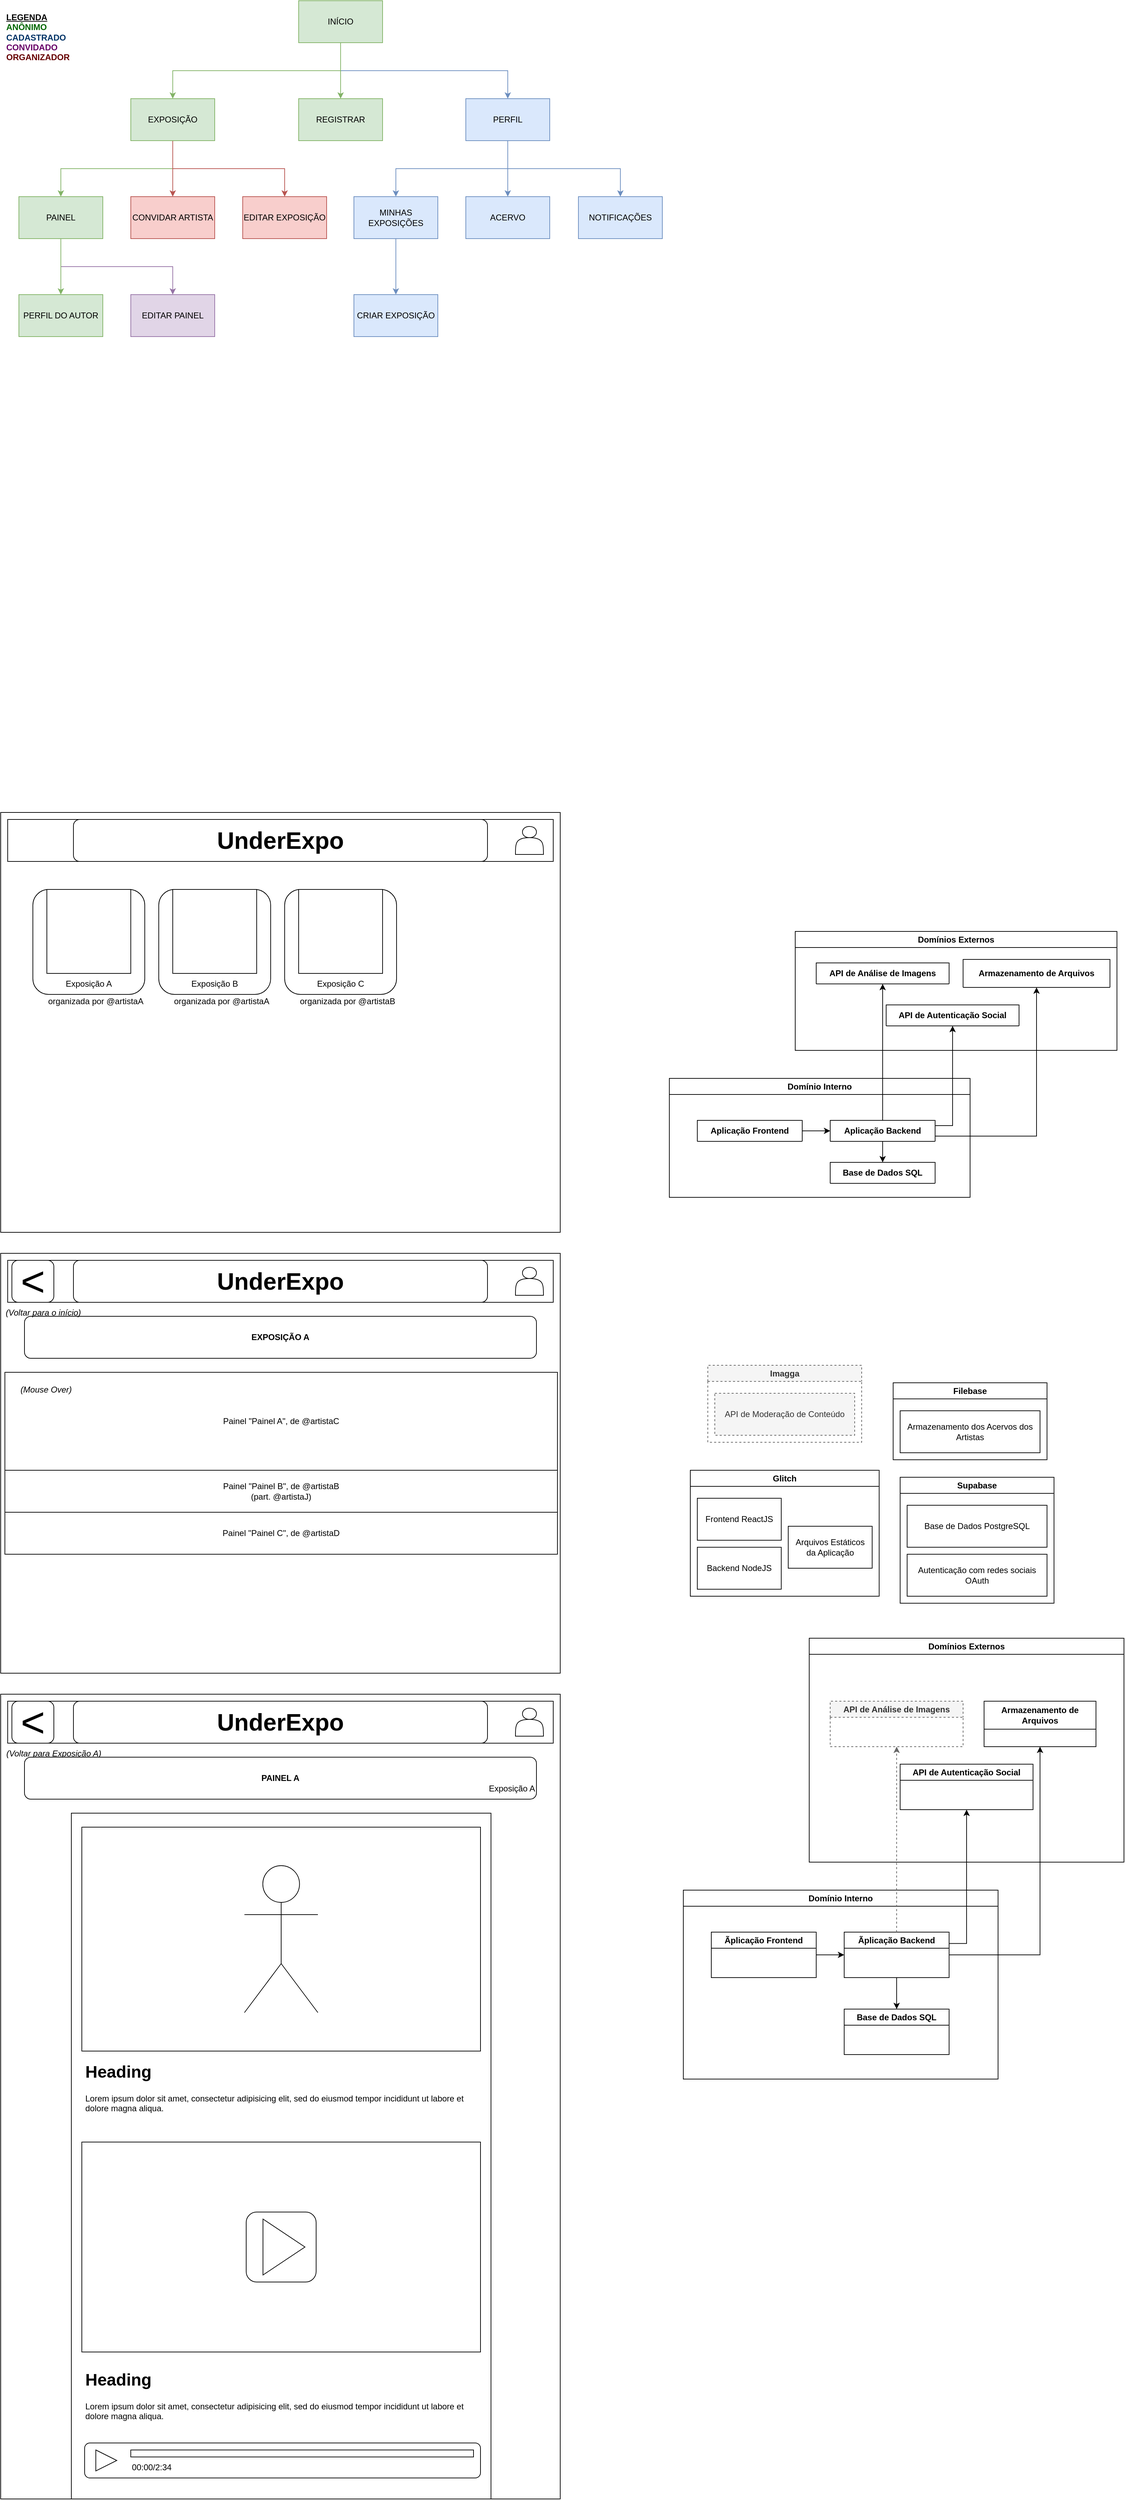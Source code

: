 <mxfile version="21.6.8" type="github">
  <diagram name="Página-1" id="jZxrRITYODzHujeGRhK7">
    <mxGraphModel dx="1393" dy="1935" grid="1" gridSize="10" guides="1" tooltips="1" connect="1" arrows="1" fold="1" page="1" pageScale="1" pageWidth="827" pageHeight="1169" math="0" shadow="0">
      <root>
        <mxCell id="0" />
        <mxCell id="1" parent="0" />
        <mxCell id="nsG4SFN4w8CyHGUnCmbV-1" value="" style="rounded=0;whiteSpace=wrap;html=1;" parent="1" vertex="1">
          <mxGeometry x="14" y="20" width="800" height="600" as="geometry" />
        </mxCell>
        <mxCell id="nsG4SFN4w8CyHGUnCmbV-2" value="" style="rounded=0;whiteSpace=wrap;html=1;" parent="1" vertex="1">
          <mxGeometry x="24" y="30" width="780" height="60" as="geometry" />
        </mxCell>
        <mxCell id="nsG4SFN4w8CyHGUnCmbV-3" value="" style="shape=actor;whiteSpace=wrap;html=1;" parent="1" vertex="1">
          <mxGeometry x="750" y="40" width="40" height="40" as="geometry" />
        </mxCell>
        <mxCell id="nsG4SFN4w8CyHGUnCmbV-12" value="" style="group" parent="1" vertex="1" connectable="0">
          <mxGeometry x="60" y="130" width="160" height="170" as="geometry" />
        </mxCell>
        <mxCell id="nsG4SFN4w8CyHGUnCmbV-4" value="" style="rounded=1;whiteSpace=wrap;html=1;" parent="nsG4SFN4w8CyHGUnCmbV-12" vertex="1">
          <mxGeometry width="160" height="150" as="geometry" />
        </mxCell>
        <mxCell id="nsG4SFN4w8CyHGUnCmbV-5" value="" style="whiteSpace=wrap;html=1;aspect=fixed;" parent="nsG4SFN4w8CyHGUnCmbV-12" vertex="1">
          <mxGeometry x="20" width="120" height="120" as="geometry" />
        </mxCell>
        <mxCell id="nsG4SFN4w8CyHGUnCmbV-6" value="Exposição A" style="text;html=1;strokeColor=none;fillColor=none;align=center;verticalAlign=middle;whiteSpace=wrap;rounded=0;" parent="nsG4SFN4w8CyHGUnCmbV-12" vertex="1">
          <mxGeometry x="20" y="120" width="120" height="30" as="geometry" />
        </mxCell>
        <mxCell id="nsG4SFN4w8CyHGUnCmbV-7" value="organizada por @artistaA" style="text;html=1;strokeColor=none;fillColor=none;align=center;verticalAlign=middle;whiteSpace=wrap;rounded=0;" parent="nsG4SFN4w8CyHGUnCmbV-12" vertex="1">
          <mxGeometry x="20" y="150" width="140" height="20" as="geometry" />
        </mxCell>
        <mxCell id="nsG4SFN4w8CyHGUnCmbV-13" value="" style="group" parent="1" vertex="1" connectable="0">
          <mxGeometry x="240" y="130" width="160" height="170" as="geometry" />
        </mxCell>
        <mxCell id="nsG4SFN4w8CyHGUnCmbV-14" value="" style="rounded=1;whiteSpace=wrap;html=1;" parent="nsG4SFN4w8CyHGUnCmbV-13" vertex="1">
          <mxGeometry width="160" height="150" as="geometry" />
        </mxCell>
        <mxCell id="nsG4SFN4w8CyHGUnCmbV-15" value="" style="whiteSpace=wrap;html=1;aspect=fixed;" parent="nsG4SFN4w8CyHGUnCmbV-13" vertex="1">
          <mxGeometry x="20" width="120" height="120" as="geometry" />
        </mxCell>
        <mxCell id="nsG4SFN4w8CyHGUnCmbV-16" value="Exposição B" style="text;html=1;strokeColor=none;fillColor=none;align=center;verticalAlign=middle;whiteSpace=wrap;rounded=0;" parent="nsG4SFN4w8CyHGUnCmbV-13" vertex="1">
          <mxGeometry x="20" y="120" width="120" height="30" as="geometry" />
        </mxCell>
        <mxCell id="nsG4SFN4w8CyHGUnCmbV-17" value="organizada por @artistaA" style="text;html=1;strokeColor=none;fillColor=none;align=center;verticalAlign=middle;whiteSpace=wrap;rounded=0;" parent="nsG4SFN4w8CyHGUnCmbV-13" vertex="1">
          <mxGeometry x="20" y="150" width="140" height="20" as="geometry" />
        </mxCell>
        <mxCell id="nsG4SFN4w8CyHGUnCmbV-18" value="" style="group" parent="1" vertex="1" connectable="0">
          <mxGeometry x="420" y="130" width="160" height="170" as="geometry" />
        </mxCell>
        <mxCell id="nsG4SFN4w8CyHGUnCmbV-19" value="" style="rounded=1;whiteSpace=wrap;html=1;" parent="nsG4SFN4w8CyHGUnCmbV-18" vertex="1">
          <mxGeometry width="160" height="150" as="geometry" />
        </mxCell>
        <mxCell id="nsG4SFN4w8CyHGUnCmbV-20" value="" style="whiteSpace=wrap;html=1;aspect=fixed;" parent="nsG4SFN4w8CyHGUnCmbV-18" vertex="1">
          <mxGeometry x="20" width="120" height="120" as="geometry" />
        </mxCell>
        <mxCell id="nsG4SFN4w8CyHGUnCmbV-21" value="Exposição C" style="text;html=1;strokeColor=none;fillColor=none;align=center;verticalAlign=middle;whiteSpace=wrap;rounded=0;" parent="nsG4SFN4w8CyHGUnCmbV-18" vertex="1">
          <mxGeometry x="20" y="120" width="120" height="30" as="geometry" />
        </mxCell>
        <mxCell id="nsG4SFN4w8CyHGUnCmbV-22" value="organizada por @artistaB" style="text;html=1;strokeColor=none;fillColor=none;align=center;verticalAlign=middle;whiteSpace=wrap;rounded=0;" parent="nsG4SFN4w8CyHGUnCmbV-18" vertex="1">
          <mxGeometry x="20" y="150" width="140" height="20" as="geometry" />
        </mxCell>
        <mxCell id="nsG4SFN4w8CyHGUnCmbV-23" value="" style="rounded=0;whiteSpace=wrap;html=1;" parent="1" vertex="1">
          <mxGeometry x="14" y="650" width="800" height="600" as="geometry" />
        </mxCell>
        <mxCell id="nsG4SFN4w8CyHGUnCmbV-24" value="" style="rounded=0;whiteSpace=wrap;html=1;" parent="1" vertex="1">
          <mxGeometry x="24" y="660" width="780" height="60" as="geometry" />
        </mxCell>
        <mxCell id="nsG4SFN4w8CyHGUnCmbV-25" value="" style="shape=actor;whiteSpace=wrap;html=1;" parent="1" vertex="1">
          <mxGeometry x="750" y="670" width="40" height="40" as="geometry" />
        </mxCell>
        <mxCell id="nsG4SFN4w8CyHGUnCmbV-41" value="Painel &quot;Painel A&quot;, de @artistaC" style="rounded=0;whiteSpace=wrap;html=1;" parent="1" vertex="1">
          <mxGeometry x="20" y="820" width="790" height="140" as="geometry" />
        </mxCell>
        <mxCell id="nsG4SFN4w8CyHGUnCmbV-42" value="Painel &quot;Painel B&quot;, de @artistaB&lt;br&gt;(part. @artistaJ)" style="rounded=0;whiteSpace=wrap;html=1;" parent="1" vertex="1">
          <mxGeometry x="20" y="960" width="790" height="60" as="geometry" />
        </mxCell>
        <mxCell id="nsG4SFN4w8CyHGUnCmbV-43" value="Painel &quot;Painel C&quot;, de @artistaD" style="rounded=0;whiteSpace=wrap;html=1;" parent="1" vertex="1">
          <mxGeometry x="20" y="1020" width="790" height="60" as="geometry" />
        </mxCell>
        <mxCell id="YdURDwBkvDnr7bcNllAU-1" value="(Mouse Over)" style="text;html=1;strokeColor=none;fillColor=none;align=center;verticalAlign=middle;whiteSpace=wrap;rounded=0;fontStyle=2" parent="1" vertex="1">
          <mxGeometry x="24" y="830" width="110" height="30" as="geometry" />
        </mxCell>
        <mxCell id="YdURDwBkvDnr7bcNllAU-2" value="" style="rounded=0;whiteSpace=wrap;html=1;" parent="1" vertex="1">
          <mxGeometry x="14" y="1280" width="800" height="1150" as="geometry" />
        </mxCell>
        <mxCell id="YdURDwBkvDnr7bcNllAU-3" value="" style="rounded=0;whiteSpace=wrap;html=1;" parent="1" vertex="1">
          <mxGeometry x="24" y="1290" width="780" height="60" as="geometry" />
        </mxCell>
        <mxCell id="YdURDwBkvDnr7bcNllAU-4" value="" style="shape=actor;whiteSpace=wrap;html=1;" parent="1" vertex="1">
          <mxGeometry x="750" y="1300" width="40" height="40" as="geometry" />
        </mxCell>
        <mxCell id="YdURDwBkvDnr7bcNllAU-5" value="" style="rounded=0;whiteSpace=wrap;html=1;" parent="1" vertex="1">
          <mxGeometry x="115" y="1450" width="600" height="980" as="geometry" />
        </mxCell>
        <mxCell id="YdURDwBkvDnr7bcNllAU-9" value="&amp;lt;" style="rounded=1;whiteSpace=wrap;html=1;fontSize=60;fontStyle=0" parent="1" vertex="1">
          <mxGeometry x="30" y="660" width="60" height="60" as="geometry" />
        </mxCell>
        <mxCell id="YdURDwBkvDnr7bcNllAU-11" value="EXPOSIÇÃO A" style="rounded=1;whiteSpace=wrap;html=1;fontStyle=1" parent="1" vertex="1">
          <mxGeometry x="48" y="740" width="732" height="60" as="geometry" />
        </mxCell>
        <mxCell id="YdURDwBkvDnr7bcNllAU-12" value="UnderExpo" style="rounded=1;whiteSpace=wrap;html=1;fontSize=34;fontStyle=1" parent="1" vertex="1">
          <mxGeometry x="118" y="30" width="592" height="60" as="geometry" />
        </mxCell>
        <mxCell id="YdURDwBkvDnr7bcNllAU-13" value="UnderExpo" style="rounded=1;whiteSpace=wrap;html=1;fontSize=34;fontStyle=1" parent="1" vertex="1">
          <mxGeometry x="118" y="660" width="592" height="60" as="geometry" />
        </mxCell>
        <mxCell id="YdURDwBkvDnr7bcNllAU-10" value="(Voltar para o início)" style="text;html=1;strokeColor=none;fillColor=none;align=center;verticalAlign=middle;whiteSpace=wrap;rounded=0;fontStyle=2" parent="1" vertex="1">
          <mxGeometry x="20" y="720" width="110" height="30" as="geometry" />
        </mxCell>
        <mxCell id="YdURDwBkvDnr7bcNllAU-14" value="&amp;lt;" style="rounded=1;whiteSpace=wrap;html=1;fontSize=60;fontStyle=0" parent="1" vertex="1">
          <mxGeometry x="30" y="1290" width="60" height="60" as="geometry" />
        </mxCell>
        <mxCell id="YdURDwBkvDnr7bcNllAU-15" value="(Voltar para Exposição A)" style="text;html=1;strokeColor=none;fillColor=none;align=center;verticalAlign=middle;whiteSpace=wrap;rounded=0;fontStyle=2" parent="1" vertex="1">
          <mxGeometry x="20" y="1350" width="140" height="30" as="geometry" />
        </mxCell>
        <mxCell id="YdURDwBkvDnr7bcNllAU-16" value="UnderExpo" style="rounded=1;whiteSpace=wrap;html=1;fontSize=34;fontStyle=1" parent="1" vertex="1">
          <mxGeometry x="118" y="1290" width="592" height="60" as="geometry" />
        </mxCell>
        <mxCell id="YdURDwBkvDnr7bcNllAU-17" value="&lt;b&gt;PAINEL A&lt;/b&gt;" style="rounded=1;whiteSpace=wrap;html=1;" parent="1" vertex="1">
          <mxGeometry x="48" y="1370" width="732" height="60" as="geometry" />
        </mxCell>
        <mxCell id="YdURDwBkvDnr7bcNllAU-18" value="Exposição A" style="text;html=1;strokeColor=none;fillColor=none;align=center;verticalAlign=middle;whiteSpace=wrap;rounded=0;" parent="1" vertex="1">
          <mxGeometry x="710" y="1400" width="70" height="30" as="geometry" />
        </mxCell>
        <mxCell id="YdURDwBkvDnr7bcNllAU-19" value="" style="rounded=0;whiteSpace=wrap;html=1;" parent="1" vertex="1">
          <mxGeometry x="130" y="1470" width="570" height="320" as="geometry" />
        </mxCell>
        <mxCell id="YdURDwBkvDnr7bcNllAU-22" value="&lt;h1&gt;Heading&lt;/h1&gt;&lt;p&gt;Lorem ipsum dolor sit amet, consectetur adipisicing elit, sed do eiusmod tempor incididunt ut labore et dolore magna aliqua.&lt;/p&gt;" style="text;html=1;strokeColor=none;fillColor=none;spacing=5;spacingTop=-20;whiteSpace=wrap;overflow=hidden;rounded=0;" parent="1" vertex="1">
          <mxGeometry x="130" y="1800" width="570" height="90" as="geometry" />
        </mxCell>
        <mxCell id="YdURDwBkvDnr7bcNllAU-23" value="" style="shape=umlActor;verticalLabelPosition=bottom;verticalAlign=top;html=1;outlineConnect=0;" parent="1" vertex="1">
          <mxGeometry x="362.5" y="1525" width="105" height="210" as="geometry" />
        </mxCell>
        <mxCell id="YdURDwBkvDnr7bcNllAU-26" value="" style="rounded=0;whiteSpace=wrap;html=1;" parent="1" vertex="1">
          <mxGeometry x="130" y="1920" width="570" height="300" as="geometry" />
        </mxCell>
        <mxCell id="YdURDwBkvDnr7bcNllAU-28" value="" style="rounded=1;whiteSpace=wrap;html=1;" parent="1" vertex="1">
          <mxGeometry x="365" y="2020" width="100" height="100" as="geometry" />
        </mxCell>
        <mxCell id="YdURDwBkvDnr7bcNllAU-27" value="" style="triangle;whiteSpace=wrap;html=1;" parent="1" vertex="1">
          <mxGeometry x="389" y="2030" width="60" height="80" as="geometry" />
        </mxCell>
        <mxCell id="eiwopz54YtpzqFGHvRDo-4" value="Domínio Interno" style="swimlane;whiteSpace=wrap;html=1;" parent="1" vertex="1">
          <mxGeometry x="970" y="400" width="430" height="170" as="geometry">
            <mxRectangle x="970" y="220" width="130" height="30" as="alternateBounds" />
          </mxGeometry>
        </mxCell>
        <mxCell id="eiwopz54YtpzqFGHvRDo-2" value="Aplicação Backend" style="swimlane;whiteSpace=wrap;html=1;startSize=30;" parent="eiwopz54YtpzqFGHvRDo-4" vertex="1" collapsed="1">
          <mxGeometry x="230" y="60" width="150" height="30" as="geometry">
            <mxRectangle x="230" y="60" width="150" height="65" as="alternateBounds" />
          </mxGeometry>
        </mxCell>
        <mxCell id="eiwopz54YtpzqFGHvRDo-5" value="Base de Dados SQL" style="swimlane;whiteSpace=wrap;html=1;startSize=30;" parent="eiwopz54YtpzqFGHvRDo-4" vertex="1" collapsed="1">
          <mxGeometry x="230" y="120" width="150" height="30" as="geometry">
            <mxRectangle x="230" y="170" width="150" height="65" as="alternateBounds" />
          </mxGeometry>
        </mxCell>
        <mxCell id="eiwopz54YtpzqFGHvRDo-6" value="" style="edgeStyle=orthogonalEdgeStyle;rounded=0;orthogonalLoop=1;jettySize=auto;html=1;entryX=0.5;entryY=0;entryDx=0;entryDy=0;exitX=0.5;exitY=1;exitDx=0;exitDy=0;" parent="eiwopz54YtpzqFGHvRDo-4" source="eiwopz54YtpzqFGHvRDo-2" target="eiwopz54YtpzqFGHvRDo-5" edge="1">
          <mxGeometry relative="1" as="geometry" />
        </mxCell>
        <mxCell id="eiwopz54YtpzqFGHvRDo-1" value="Aplicação Frontend" style="swimlane;whiteSpace=wrap;html=1;startSize=30;" parent="eiwopz54YtpzqFGHvRDo-4" vertex="1" collapsed="1">
          <mxGeometry x="40" y="60" width="150" height="30" as="geometry">
            <mxRectangle x="40" y="60" width="150" height="65" as="alternateBounds" />
          </mxGeometry>
        </mxCell>
        <mxCell id="eiwopz54YtpzqFGHvRDo-3" value="" style="edgeStyle=orthogonalEdgeStyle;rounded=0;orthogonalLoop=1;jettySize=auto;html=1;" parent="eiwopz54YtpzqFGHvRDo-4" source="eiwopz54YtpzqFGHvRDo-1" target="eiwopz54YtpzqFGHvRDo-2" edge="1">
          <mxGeometry relative="1" as="geometry" />
        </mxCell>
        <mxCell id="eiwopz54YtpzqFGHvRDo-9" value="" style="edgeStyle=orthogonalEdgeStyle;rounded=0;orthogonalLoop=1;jettySize=auto;html=1;exitX=1;exitY=0.75;exitDx=0;exitDy=0;" parent="1" source="eiwopz54YtpzqFGHvRDo-2" target="eiwopz54YtpzqFGHvRDo-8" edge="1">
          <mxGeometry relative="1" as="geometry" />
        </mxCell>
        <mxCell id="eiwopz54YtpzqFGHvRDo-12" value="" style="edgeStyle=orthogonalEdgeStyle;rounded=0;orthogonalLoop=1;jettySize=auto;html=1;" parent="1" source="eiwopz54YtpzqFGHvRDo-2" target="eiwopz54YtpzqFGHvRDo-11" edge="1">
          <mxGeometry relative="1" as="geometry" />
        </mxCell>
        <mxCell id="eiwopz54YtpzqFGHvRDo-13" value="Domínios Externos" style="swimlane;whiteSpace=wrap;html=1;" parent="1" vertex="1">
          <mxGeometry x="1150" y="190" width="460" height="170" as="geometry">
            <mxRectangle x="1150" width="150" height="30" as="alternateBounds" />
          </mxGeometry>
        </mxCell>
        <mxCell id="eiwopz54YtpzqFGHvRDo-8" value="Armazenamento de Arquivos" style="swimlane;whiteSpace=wrap;html=1;startSize=40;" parent="eiwopz54YtpzqFGHvRDo-13" vertex="1" collapsed="1">
          <mxGeometry x="240" y="40" width="210" height="40" as="geometry">
            <mxRectangle x="250" y="90" width="160" height="65" as="alternateBounds" />
          </mxGeometry>
        </mxCell>
        <mxCell id="eiwopz54YtpzqFGHvRDo-11" value="API de Análise de Imagens" style="swimlane;whiteSpace=wrap;html=1;startSize=30;" parent="eiwopz54YtpzqFGHvRDo-13" vertex="1" collapsed="1">
          <mxGeometry x="30" y="45" width="190" height="30" as="geometry">
            <mxRectangle x="30" y="90" width="190" height="65" as="alternateBounds" />
          </mxGeometry>
        </mxCell>
        <mxCell id="Npy8uSVx4knMwKaDxJxd-1" value="API de Autenticação Social" style="swimlane;whiteSpace=wrap;html=1;startSize=30;" parent="eiwopz54YtpzqFGHvRDo-13" vertex="1" collapsed="1">
          <mxGeometry x="130" y="105" width="190" height="30" as="geometry">
            <mxRectangle x="130" y="180" width="190" height="65" as="alternateBounds" />
          </mxGeometry>
        </mxCell>
        <mxCell id="Npy8uSVx4knMwKaDxJxd-2" style="edgeStyle=orthogonalEdgeStyle;rounded=0;orthogonalLoop=1;jettySize=auto;html=1;exitX=1;exitY=0.25;exitDx=0;exitDy=0;entryX=0.5;entryY=1;entryDx=0;entryDy=0;" parent="1" source="eiwopz54YtpzqFGHvRDo-2" target="Npy8uSVx4knMwKaDxJxd-1" edge="1">
          <mxGeometry relative="1" as="geometry" />
        </mxCell>
        <mxCell id="Npy8uSVx4knMwKaDxJxd-3" value="Glitch" style="swimlane;whiteSpace=wrap;html=1;" parent="1" vertex="1">
          <mxGeometry x="1000" y="960" width="270" height="180" as="geometry" />
        </mxCell>
        <mxCell id="Npy8uSVx4knMwKaDxJxd-4" value="Frontend ReactJS" style="rounded=0;whiteSpace=wrap;html=1;" parent="Npy8uSVx4knMwKaDxJxd-3" vertex="1">
          <mxGeometry x="10" y="40" width="120" height="60" as="geometry" />
        </mxCell>
        <mxCell id="Npy8uSVx4knMwKaDxJxd-5" value="Backend NodeJS" style="rounded=0;whiteSpace=wrap;html=1;" parent="Npy8uSVx4knMwKaDxJxd-3" vertex="1">
          <mxGeometry x="10" y="110" width="120" height="60" as="geometry" />
        </mxCell>
        <mxCell id="Npy8uSVx4knMwKaDxJxd-6" value="Arquivos Estáticos&lt;br&gt;da Aplicação" style="rounded=0;whiteSpace=wrap;html=1;" parent="Npy8uSVx4knMwKaDxJxd-3" vertex="1">
          <mxGeometry x="140" y="80" width="120" height="60" as="geometry" />
        </mxCell>
        <mxCell id="Npy8uSVx4knMwKaDxJxd-7" value="Imagga" style="swimlane;whiteSpace=wrap;html=1;dashed=1;fillColor=#f5f5f5;fontColor=#333333;strokeColor=#666666;" parent="1" vertex="1">
          <mxGeometry x="1025" y="810" width="220" height="110" as="geometry" />
        </mxCell>
        <mxCell id="Npy8uSVx4knMwKaDxJxd-8" value="API de Moderação de Conteúdo" style="rounded=0;whiteSpace=wrap;html=1;dashed=1;fillColor=#f5f5f5;fontColor=#333333;strokeColor=#666666;" parent="Npy8uSVx4knMwKaDxJxd-7" vertex="1">
          <mxGeometry x="10" y="40" width="200" height="60" as="geometry" />
        </mxCell>
        <mxCell id="Npy8uSVx4knMwKaDxJxd-12" value="Filebase" style="swimlane;whiteSpace=wrap;html=1;" parent="1" vertex="1">
          <mxGeometry x="1290" y="835" width="220" height="110" as="geometry" />
        </mxCell>
        <mxCell id="Npy8uSVx4knMwKaDxJxd-13" value="Armazenamento dos Acervos dos Artistas" style="rounded=0;whiteSpace=wrap;html=1;" parent="Npy8uSVx4knMwKaDxJxd-12" vertex="1">
          <mxGeometry x="10" y="40" width="200" height="60" as="geometry" />
        </mxCell>
        <mxCell id="Npy8uSVx4knMwKaDxJxd-14" value="Supabase" style="swimlane;whiteSpace=wrap;html=1;" parent="1" vertex="1">
          <mxGeometry x="1300" y="970" width="220" height="180" as="geometry" />
        </mxCell>
        <mxCell id="Npy8uSVx4knMwKaDxJxd-15" value="Base de Dados PostgreSQL" style="rounded=0;whiteSpace=wrap;html=1;" parent="Npy8uSVx4knMwKaDxJxd-14" vertex="1">
          <mxGeometry x="10" y="40" width="200" height="60" as="geometry" />
        </mxCell>
        <mxCell id="Npy8uSVx4knMwKaDxJxd-16" value="Autenticação com redes sociais OAuth" style="rounded=0;whiteSpace=wrap;html=1;" parent="Npy8uSVx4knMwKaDxJxd-14" vertex="1">
          <mxGeometry x="10" y="110" width="200" height="60" as="geometry" />
        </mxCell>
        <mxCell id="Npy8uSVx4knMwKaDxJxd-17" value="Domínio Interno" style="swimlane;whiteSpace=wrap;html=1;" parent="1" vertex="1">
          <mxGeometry x="990" y="1560" width="450" height="270" as="geometry">
            <mxRectangle x="970" y="220" width="130" height="30" as="alternateBounds" />
          </mxGeometry>
        </mxCell>
        <mxCell id="Npy8uSVx4knMwKaDxJxd-18" value="Ãplicação Backend" style="swimlane;whiteSpace=wrap;html=1;" parent="Npy8uSVx4knMwKaDxJxd-17" vertex="1">
          <mxGeometry x="230" y="60" width="150" height="65" as="geometry" />
        </mxCell>
        <mxCell id="Npy8uSVx4knMwKaDxJxd-19" value="Base de Dados SQL" style="swimlane;whiteSpace=wrap;html=1;" parent="Npy8uSVx4knMwKaDxJxd-17" vertex="1">
          <mxGeometry x="230" y="170" width="150" height="65" as="geometry">
            <mxRectangle x="230" y="170" width="150" height="30" as="alternateBounds" />
          </mxGeometry>
        </mxCell>
        <mxCell id="Npy8uSVx4knMwKaDxJxd-20" value="" style="edgeStyle=orthogonalEdgeStyle;rounded=0;orthogonalLoop=1;jettySize=auto;html=1;entryX=0.5;entryY=0;entryDx=0;entryDy=0;exitX=0.5;exitY=1;exitDx=0;exitDy=0;" parent="Npy8uSVx4knMwKaDxJxd-17" source="Npy8uSVx4knMwKaDxJxd-18" target="Npy8uSVx4knMwKaDxJxd-19" edge="1">
          <mxGeometry relative="1" as="geometry" />
        </mxCell>
        <mxCell id="Npy8uSVx4knMwKaDxJxd-21" value="Ãplicação Frontend" style="swimlane;whiteSpace=wrap;html=1;" parent="Npy8uSVx4knMwKaDxJxd-17" vertex="1">
          <mxGeometry x="40" y="60" width="150" height="65" as="geometry" />
        </mxCell>
        <mxCell id="Npy8uSVx4knMwKaDxJxd-22" value="" style="edgeStyle=orthogonalEdgeStyle;rounded=0;orthogonalLoop=1;jettySize=auto;html=1;" parent="Npy8uSVx4knMwKaDxJxd-17" source="Npy8uSVx4knMwKaDxJxd-21" target="Npy8uSVx4knMwKaDxJxd-18" edge="1">
          <mxGeometry relative="1" as="geometry" />
        </mxCell>
        <mxCell id="Npy8uSVx4knMwKaDxJxd-23" value="" style="edgeStyle=orthogonalEdgeStyle;rounded=0;orthogonalLoop=1;jettySize=auto;html=1;" parent="1" source="Npy8uSVx4knMwKaDxJxd-18" target="Npy8uSVx4knMwKaDxJxd-26" edge="1">
          <mxGeometry relative="1" as="geometry" />
        </mxCell>
        <mxCell id="Npy8uSVx4knMwKaDxJxd-24" value="" style="edgeStyle=orthogonalEdgeStyle;rounded=0;orthogonalLoop=1;jettySize=auto;html=1;dashed=1;fillColor=#f5f5f5;strokeColor=#666666;" parent="1" source="Npy8uSVx4knMwKaDxJxd-18" target="Npy8uSVx4knMwKaDxJxd-27" edge="1">
          <mxGeometry relative="1" as="geometry" />
        </mxCell>
        <mxCell id="Npy8uSVx4knMwKaDxJxd-25" value="Domínios Externos" style="swimlane;whiteSpace=wrap;html=1;" parent="1" vertex="1">
          <mxGeometry x="1170" y="1200" width="450" height="320" as="geometry">
            <mxRectangle x="1150" width="150" height="30" as="alternateBounds" />
          </mxGeometry>
        </mxCell>
        <mxCell id="Npy8uSVx4knMwKaDxJxd-26" value="Armazenamento de Arquivos" style="swimlane;whiteSpace=wrap;html=1;startSize=40;" parent="Npy8uSVx4knMwKaDxJxd-25" vertex="1">
          <mxGeometry x="250" y="90" width="160" height="65" as="geometry" />
        </mxCell>
        <mxCell id="Npy8uSVx4knMwKaDxJxd-27" value="API de Análise de Imagens" style="swimlane;whiteSpace=wrap;html=1;fillColor=#f5f5f5;fontColor=#333333;strokeColor=#666666;dashed=1;" parent="Npy8uSVx4knMwKaDxJxd-25" vertex="1">
          <mxGeometry x="30" y="90" width="190" height="65" as="geometry" />
        </mxCell>
        <mxCell id="Npy8uSVx4knMwKaDxJxd-28" value="API de Autenticação Social" style="swimlane;whiteSpace=wrap;html=1;" parent="Npy8uSVx4knMwKaDxJxd-25" vertex="1">
          <mxGeometry x="130" y="180" width="190" height="65" as="geometry" />
        </mxCell>
        <mxCell id="Npy8uSVx4knMwKaDxJxd-29" style="edgeStyle=orthogonalEdgeStyle;rounded=0;orthogonalLoop=1;jettySize=auto;html=1;exitX=1;exitY=0.25;exitDx=0;exitDy=0;entryX=0.5;entryY=1;entryDx=0;entryDy=0;" parent="1" source="Npy8uSVx4knMwKaDxJxd-18" target="Npy8uSVx4knMwKaDxJxd-28" edge="1">
          <mxGeometry relative="1" as="geometry" />
        </mxCell>
        <mxCell id="Npy8uSVx4knMwKaDxJxd-30" value="&lt;h1&gt;Heading&lt;/h1&gt;&lt;p&gt;Lorem ipsum dolor sit amet, consectetur adipisicing elit, sed do eiusmod tempor incididunt ut labore et dolore magna aliqua.&lt;/p&gt;" style="text;html=1;strokeColor=none;fillColor=none;spacing=5;spacingTop=-20;whiteSpace=wrap;overflow=hidden;rounded=0;" parent="1" vertex="1">
          <mxGeometry x="130" y="2240" width="570" height="90" as="geometry" />
        </mxCell>
        <mxCell id="Npy8uSVx4knMwKaDxJxd-31" value="" style="rounded=1;whiteSpace=wrap;html=1;" parent="1" vertex="1">
          <mxGeometry x="134" y="2350" width="566" height="50" as="geometry" />
        </mxCell>
        <mxCell id="Npy8uSVx4knMwKaDxJxd-32" value="" style="triangle;whiteSpace=wrap;html=1;" parent="1" vertex="1">
          <mxGeometry x="150" y="2360" width="30" height="30" as="geometry" />
        </mxCell>
        <mxCell id="Npy8uSVx4knMwKaDxJxd-33" value="" style="rounded=0;whiteSpace=wrap;html=1;" parent="1" vertex="1">
          <mxGeometry x="200" y="2360" width="490" height="10" as="geometry" />
        </mxCell>
        <mxCell id="Npy8uSVx4knMwKaDxJxd-35" value="00:00/2:34" style="text;html=1;strokeColor=none;fillColor=none;align=center;verticalAlign=middle;whiteSpace=wrap;rounded=0;" parent="1" vertex="1">
          <mxGeometry x="200" y="2370" width="60" height="30" as="geometry" />
        </mxCell>
        <mxCell id="k7rSNHdwuy9ZK3j56ABv-4" value="" style="edgeStyle=orthogonalEdgeStyle;rounded=0;orthogonalLoop=1;jettySize=auto;html=1;exitX=0.5;exitY=1;exitDx=0;exitDy=0;fillColor=#d5e8d4;strokeColor=#82b366;" edge="1" parent="1" source="k7rSNHdwuy9ZK3j56ABv-2" target="k7rSNHdwuy9ZK3j56ABv-3">
          <mxGeometry relative="1" as="geometry" />
        </mxCell>
        <mxCell id="k7rSNHdwuy9ZK3j56ABv-8" value="" style="edgeStyle=orthogonalEdgeStyle;rounded=0;orthogonalLoop=1;jettySize=auto;html=1;fillColor=#dae8fc;strokeColor=#6c8ebf;exitX=0.5;exitY=1;exitDx=0;exitDy=0;" edge="1" parent="1" source="k7rSNHdwuy9ZK3j56ABv-2" target="k7rSNHdwuy9ZK3j56ABv-7">
          <mxGeometry relative="1" as="geometry" />
        </mxCell>
        <mxCell id="k7rSNHdwuy9ZK3j56ABv-23" value="" style="edgeStyle=orthogonalEdgeStyle;rounded=0;orthogonalLoop=1;jettySize=auto;html=1;fillColor=#d5e8d4;strokeColor=#82b366;" edge="1" parent="1" source="k7rSNHdwuy9ZK3j56ABv-2" target="k7rSNHdwuy9ZK3j56ABv-22">
          <mxGeometry relative="1" as="geometry" />
        </mxCell>
        <mxCell id="k7rSNHdwuy9ZK3j56ABv-37" value="" style="edgeStyle=orthogonalEdgeStyle;rounded=0;orthogonalLoop=1;jettySize=auto;html=1;fillColor=#dae8fc;strokeColor=#6c8ebf;exitX=0.5;exitY=1;exitDx=0;exitDy=0;" edge="1" parent="1" source="k7rSNHdwuy9ZK3j56ABv-7" target="k7rSNHdwuy9ZK3j56ABv-36">
          <mxGeometry relative="1" as="geometry" />
        </mxCell>
        <mxCell id="k7rSNHdwuy9ZK3j56ABv-2" value="INÍCIO" style="rounded=0;whiteSpace=wrap;html=1;fillColor=#d5e8d4;strokeColor=#82b366;" vertex="1" parent="1">
          <mxGeometry x="440" y="-1140" width="120" height="60" as="geometry" />
        </mxCell>
        <mxCell id="k7rSNHdwuy9ZK3j56ABv-6" value="" style="edgeStyle=orthogonalEdgeStyle;rounded=0;orthogonalLoop=1;jettySize=auto;html=1;fillColor=#d5e8d4;strokeColor=#82b366;exitX=0.5;exitY=1;exitDx=0;exitDy=0;" edge="1" parent="1" source="k7rSNHdwuy9ZK3j56ABv-3" target="k7rSNHdwuy9ZK3j56ABv-5">
          <mxGeometry relative="1" as="geometry" />
        </mxCell>
        <mxCell id="k7rSNHdwuy9ZK3j56ABv-15" value="" style="edgeStyle=orthogonalEdgeStyle;rounded=0;orthogonalLoop=1;jettySize=auto;html=1;exitX=0.5;exitY=1;exitDx=0;exitDy=0;fillColor=#f8cecc;strokeColor=#b85450;" edge="1" parent="1" source="k7rSNHdwuy9ZK3j56ABv-3" target="k7rSNHdwuy9ZK3j56ABv-14">
          <mxGeometry relative="1" as="geometry" />
        </mxCell>
        <mxCell id="k7rSNHdwuy9ZK3j56ABv-34" value="" style="edgeStyle=orthogonalEdgeStyle;rounded=0;orthogonalLoop=1;jettySize=auto;html=1;exitX=0.5;exitY=1;exitDx=0;exitDy=0;fillColor=#f8cecc;strokeColor=#b85450;" edge="1" parent="1" source="k7rSNHdwuy9ZK3j56ABv-3" target="k7rSNHdwuy9ZK3j56ABv-33">
          <mxGeometry relative="1" as="geometry" />
        </mxCell>
        <mxCell id="k7rSNHdwuy9ZK3j56ABv-3" value="EXPOSIÇÃO" style="rounded=0;whiteSpace=wrap;html=1;fillColor=#d5e8d4;strokeColor=#82b366;" vertex="1" parent="1">
          <mxGeometry x="200" y="-1000" width="120" height="60" as="geometry" />
        </mxCell>
        <mxCell id="k7rSNHdwuy9ZK3j56ABv-21" value="" style="edgeStyle=orthogonalEdgeStyle;rounded=0;orthogonalLoop=1;jettySize=auto;html=1;fillColor=#e1d5e7;strokeColor=#9673a6;exitX=0.5;exitY=1;exitDx=0;exitDy=0;" edge="1" parent="1" source="k7rSNHdwuy9ZK3j56ABv-5" target="k7rSNHdwuy9ZK3j56ABv-20">
          <mxGeometry relative="1" as="geometry" />
        </mxCell>
        <mxCell id="k7rSNHdwuy9ZK3j56ABv-45" value="" style="edgeStyle=orthogonalEdgeStyle;rounded=0;orthogonalLoop=1;jettySize=auto;html=1;fillColor=#d5e8d4;strokeColor=#82b366;" edge="1" parent="1" source="k7rSNHdwuy9ZK3j56ABv-5" target="k7rSNHdwuy9ZK3j56ABv-44">
          <mxGeometry relative="1" as="geometry" />
        </mxCell>
        <mxCell id="k7rSNHdwuy9ZK3j56ABv-5" value="PAINEL" style="rounded=0;whiteSpace=wrap;html=1;fillColor=#d5e8d4;strokeColor=#82b366;" vertex="1" parent="1">
          <mxGeometry x="40" y="-860" width="120" height="60" as="geometry" />
        </mxCell>
        <mxCell id="k7rSNHdwuy9ZK3j56ABv-10" value="" style="edgeStyle=orthogonalEdgeStyle;rounded=0;orthogonalLoop=1;jettySize=auto;html=1;fillColor=#dae8fc;strokeColor=#6c8ebf;" edge="1" parent="1" source="k7rSNHdwuy9ZK3j56ABv-7" target="k7rSNHdwuy9ZK3j56ABv-9">
          <mxGeometry relative="1" as="geometry" />
        </mxCell>
        <mxCell id="k7rSNHdwuy9ZK3j56ABv-41" style="edgeStyle=orthogonalEdgeStyle;rounded=0;orthogonalLoop=1;jettySize=auto;html=1;exitX=0.5;exitY=1;exitDx=0;exitDy=0;entryX=0.5;entryY=0;entryDx=0;entryDy=0;fillColor=#dae8fc;strokeColor=#6c8ebf;" edge="1" parent="1" source="k7rSNHdwuy9ZK3j56ABv-7" target="k7rSNHdwuy9ZK3j56ABv-24">
          <mxGeometry relative="1" as="geometry" />
        </mxCell>
        <mxCell id="k7rSNHdwuy9ZK3j56ABv-7" value="PERFIL" style="rounded=0;whiteSpace=wrap;html=1;fillColor=#dae8fc;strokeColor=#6c8ebf;" vertex="1" parent="1">
          <mxGeometry x="679" y="-1000" width="120" height="60" as="geometry" />
        </mxCell>
        <mxCell id="k7rSNHdwuy9ZK3j56ABv-9" value="ACERVO" style="rounded=0;whiteSpace=wrap;html=1;fillColor=#dae8fc;strokeColor=#6c8ebf;" vertex="1" parent="1">
          <mxGeometry x="679" y="-860" width="120" height="60" as="geometry" />
        </mxCell>
        <mxCell id="k7rSNHdwuy9ZK3j56ABv-13" value="&lt;b&gt;&lt;br&gt;&lt;u&gt;LEGENDA&lt;/u&gt;&lt;br&gt;&lt;font color=&quot;#006600&quot;&gt;ANÔNIMO&lt;/font&gt;&lt;br&gt;&lt;font color=&quot;#003366&quot;&gt;CADASTRADO&lt;/font&gt;&lt;font color=&quot;#330000&quot;&gt;&lt;br&gt;&lt;/font&gt;&lt;font color=&quot;#660066&quot;&gt;CONVIDADO&lt;/font&gt;&lt;br&gt;&lt;font color=&quot;#660000&quot;&gt;ORGANIZADOR&lt;/font&gt;&lt;/b&gt;&lt;font color=&quot;#190033&quot;&gt;&lt;br&gt;&lt;/font&gt;" style="text;html=1;strokeColor=none;fillColor=none;align=left;verticalAlign=middle;whiteSpace=wrap;rounded=0;" vertex="1" parent="1">
          <mxGeometry x="20" y="-1140" width="100" height="90" as="geometry" />
        </mxCell>
        <mxCell id="k7rSNHdwuy9ZK3j56ABv-14" value="EDITAR EXPOSIÇÃO" style="rounded=0;whiteSpace=wrap;html=1;fillColor=#f8cecc;strokeColor=#b85450;" vertex="1" parent="1">
          <mxGeometry x="360" y="-860" width="120" height="60" as="geometry" />
        </mxCell>
        <mxCell id="k7rSNHdwuy9ZK3j56ABv-20" value="EDITAR PAINEL" style="rounded=0;whiteSpace=wrap;html=1;fillColor=#e1d5e7;strokeColor=#9673a6;" vertex="1" parent="1">
          <mxGeometry x="200" y="-720" width="120" height="60" as="geometry" />
        </mxCell>
        <mxCell id="k7rSNHdwuy9ZK3j56ABv-22" value="REGISTRAR" style="rounded=0;whiteSpace=wrap;html=1;fillColor=#d5e8d4;strokeColor=#82b366;" vertex="1" parent="1">
          <mxGeometry x="440" y="-1000" width="120" height="60" as="geometry" />
        </mxCell>
        <mxCell id="k7rSNHdwuy9ZK3j56ABv-24" value="MINHAS EXPOSIÇÕES" style="rounded=0;whiteSpace=wrap;html=1;fillColor=#dae8fc;strokeColor=#6c8ebf;" vertex="1" parent="1">
          <mxGeometry x="519" y="-860" width="120" height="60" as="geometry" />
        </mxCell>
        <mxCell id="k7rSNHdwuy9ZK3j56ABv-27" value="" style="edgeStyle=orthogonalEdgeStyle;rounded=0;orthogonalLoop=1;jettySize=auto;html=1;exitX=0.5;exitY=1;exitDx=0;exitDy=0;fillColor=#dae8fc;strokeColor=#6c8ebf;" edge="1" parent="1" target="k7rSNHdwuy9ZK3j56ABv-28" source="k7rSNHdwuy9ZK3j56ABv-24">
          <mxGeometry relative="1" as="geometry">
            <mxPoint x="901" y="-660" as="sourcePoint" />
          </mxGeometry>
        </mxCell>
        <mxCell id="k7rSNHdwuy9ZK3j56ABv-28" value="CRIAR EXPOSIÇÃO" style="rounded=0;whiteSpace=wrap;html=1;fillColor=#dae8fc;strokeColor=#6c8ebf;" vertex="1" parent="1">
          <mxGeometry x="519" y="-720" width="120" height="60" as="geometry" />
        </mxCell>
        <mxCell id="k7rSNHdwuy9ZK3j56ABv-33" value="CONVIDAR ARTISTA" style="rounded=0;whiteSpace=wrap;html=1;fillColor=#f8cecc;strokeColor=#b85450;" vertex="1" parent="1">
          <mxGeometry x="200" y="-860" width="120" height="60" as="geometry" />
        </mxCell>
        <mxCell id="k7rSNHdwuy9ZK3j56ABv-36" value="NOTIFICAÇÕES" style="rounded=0;whiteSpace=wrap;html=1;fillColor=#dae8fc;strokeColor=#6c8ebf;" vertex="1" parent="1">
          <mxGeometry x="840" y="-860" width="120" height="60" as="geometry" />
        </mxCell>
        <mxCell id="k7rSNHdwuy9ZK3j56ABv-44" value="PERFIL DO AUTOR" style="rounded=0;whiteSpace=wrap;html=1;fillColor=#d5e8d4;strokeColor=#82b366;" vertex="1" parent="1">
          <mxGeometry x="40" y="-720" width="120" height="60" as="geometry" />
        </mxCell>
      </root>
    </mxGraphModel>
  </diagram>
</mxfile>

